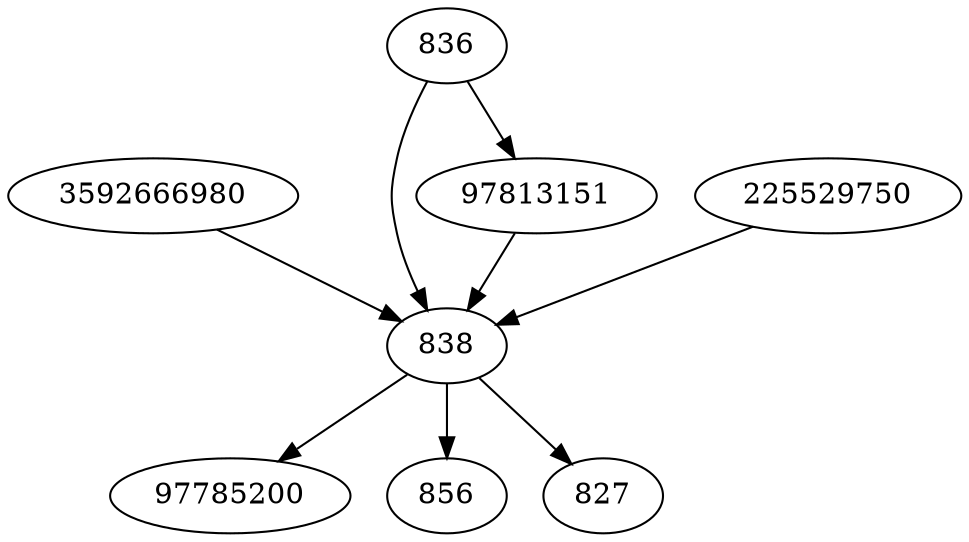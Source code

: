 strict digraph  {
3592666980;
836;
838;
97785200;
225529750;
856;
827;
97813151;
3592666980 -> 838;
836 -> 838;
836 -> 97813151;
838 -> 856;
838 -> 827;
838 -> 97785200;
225529750 -> 838;
97813151 -> 838;
}
